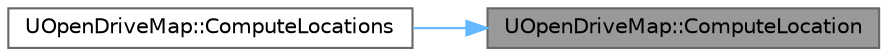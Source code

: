 digraph "UOpenDriveMap::ComputeLocation"
{
 // INTERACTIVE_SVG=YES
 // LATEX_PDF_SIZE
  bgcolor="transparent";
  edge [fontname=Helvetica,fontsize=10,labelfontname=Helvetica,labelfontsize=10];
  node [fontname=Helvetica,fontsize=10,shape=box,height=0.2,width=0.4];
  rankdir="RL";
  Node1 [id="Node000001",label="UOpenDriveMap::ComputeLocation",height=0.2,width=0.4,color="gray40", fillcolor="grey60", style="filled", fontcolor="black",tooltip="Compute the location of a waypoint."];
  Node1 -> Node2 [id="edge1_Node000001_Node000002",dir="back",color="steelblue1",style="solid",tooltip=" "];
  Node2 [id="Node000002",label="UOpenDriveMap::ComputeLocations",height=0.2,width=0.4,color="grey40", fillcolor="white", style="filled",URL="$d8/dfe/classUOpenDriveMap.html#a8d7347131f7cb4203d4f18b5b64a23ba",tooltip="Compute the locations of an array of waypoints."];
}

